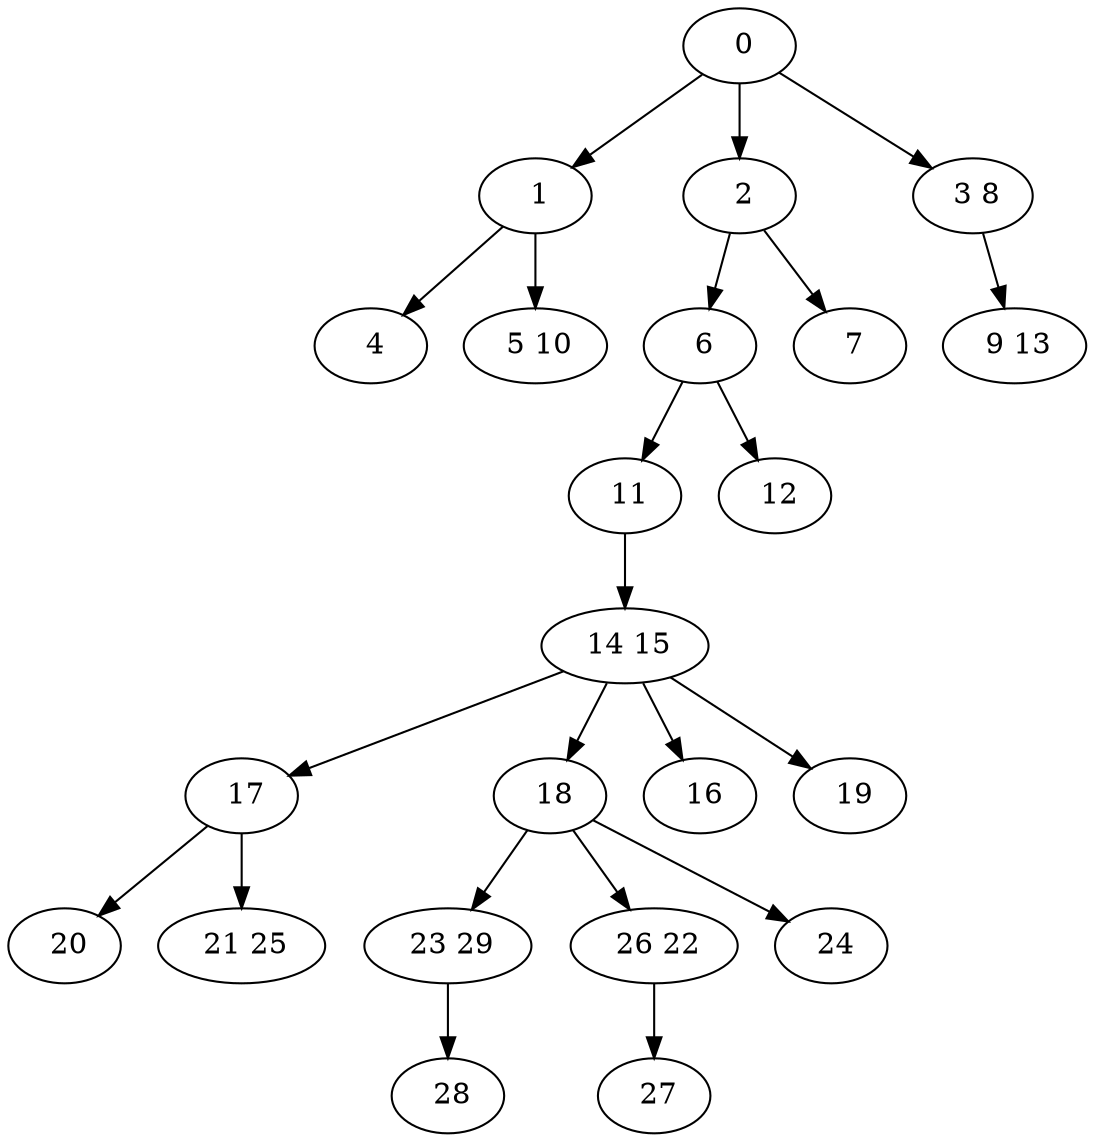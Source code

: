 digraph mytree {
" 0" -> " 1";
" 0" -> " 2";
" 0" -> " 3 8";
" 1" -> " 4";
" 1" -> " 5 10";
" 2" -> " 6";
" 2" -> " 7";
" 4";
" 5 10";
" 6" -> " 11";
" 6" -> " 12";
" 7";
" 3 8" -> " 9 13";
" 11" -> " 14 15";
" 12";
" 17" -> " 20";
" 17" -> " 21 25";
" 20";
" 21 25";
" 18" -> " 23 29";
" 18" -> " 26 22";
" 18" -> " 24";
" 23 29" -> " 28";
" 26 22" -> " 27";
" 28";
" 27";
" 14 15" -> " 17";
" 14 15" -> " 18";
" 14 15" -> " 16";
" 14 15" -> " 19";
" 16";
" 19";
" 24";
" 9 13";
}
